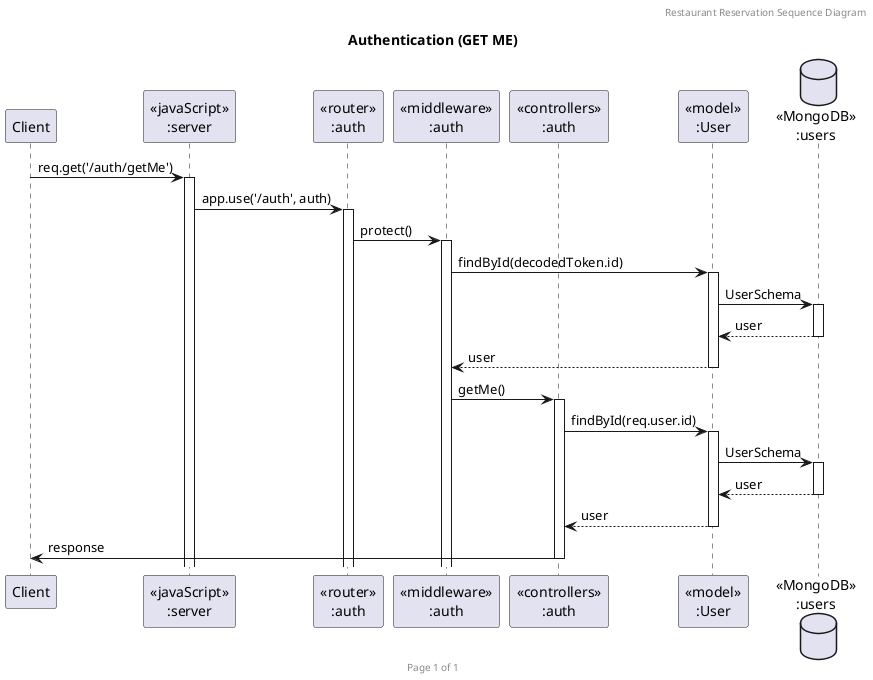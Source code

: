 @startuml Authentication (GET ME)

header Restaurant Reservation Sequence Diagram
footer Page %page% of %lastpage%
title "Authentication (GET ME)"

participant "Client" as client
participant "<<javaScript>>\n:server" as server
participant "<<router>>\n:auth" as routerAuth
participant "<<middleware>>\n:auth" as middlewareAuth
participant "<<controllers>>\n:auth" as controllersAuth
participant "<<model>>\n:User" as modelUser
database "<<MongoDB>>\n:users" as UsersDatabase

' GET ME
client->server ++:req.get('/auth/getMe')
server->routerAuth ++:app.use('/auth', auth)
routerAuth -> middlewareAuth ++:protect()
middlewareAuth -> modelUser ++:findById(decodedToken.id)
modelUser -> UsersDatabase ++:UserSchema
UsersDatabase --> modelUser --:user
modelUser --> middlewareAuth --:user
middlewareAuth -> controllersAuth ++:getMe()
controllersAuth->modelUser ++:findById(req.user.id)
modelUser ->UsersDatabase ++:UserSchema 
UsersDatabase --> modelUser --:user
controllersAuth <-- modelUser --:user
controllersAuth->client --:response

@enduml